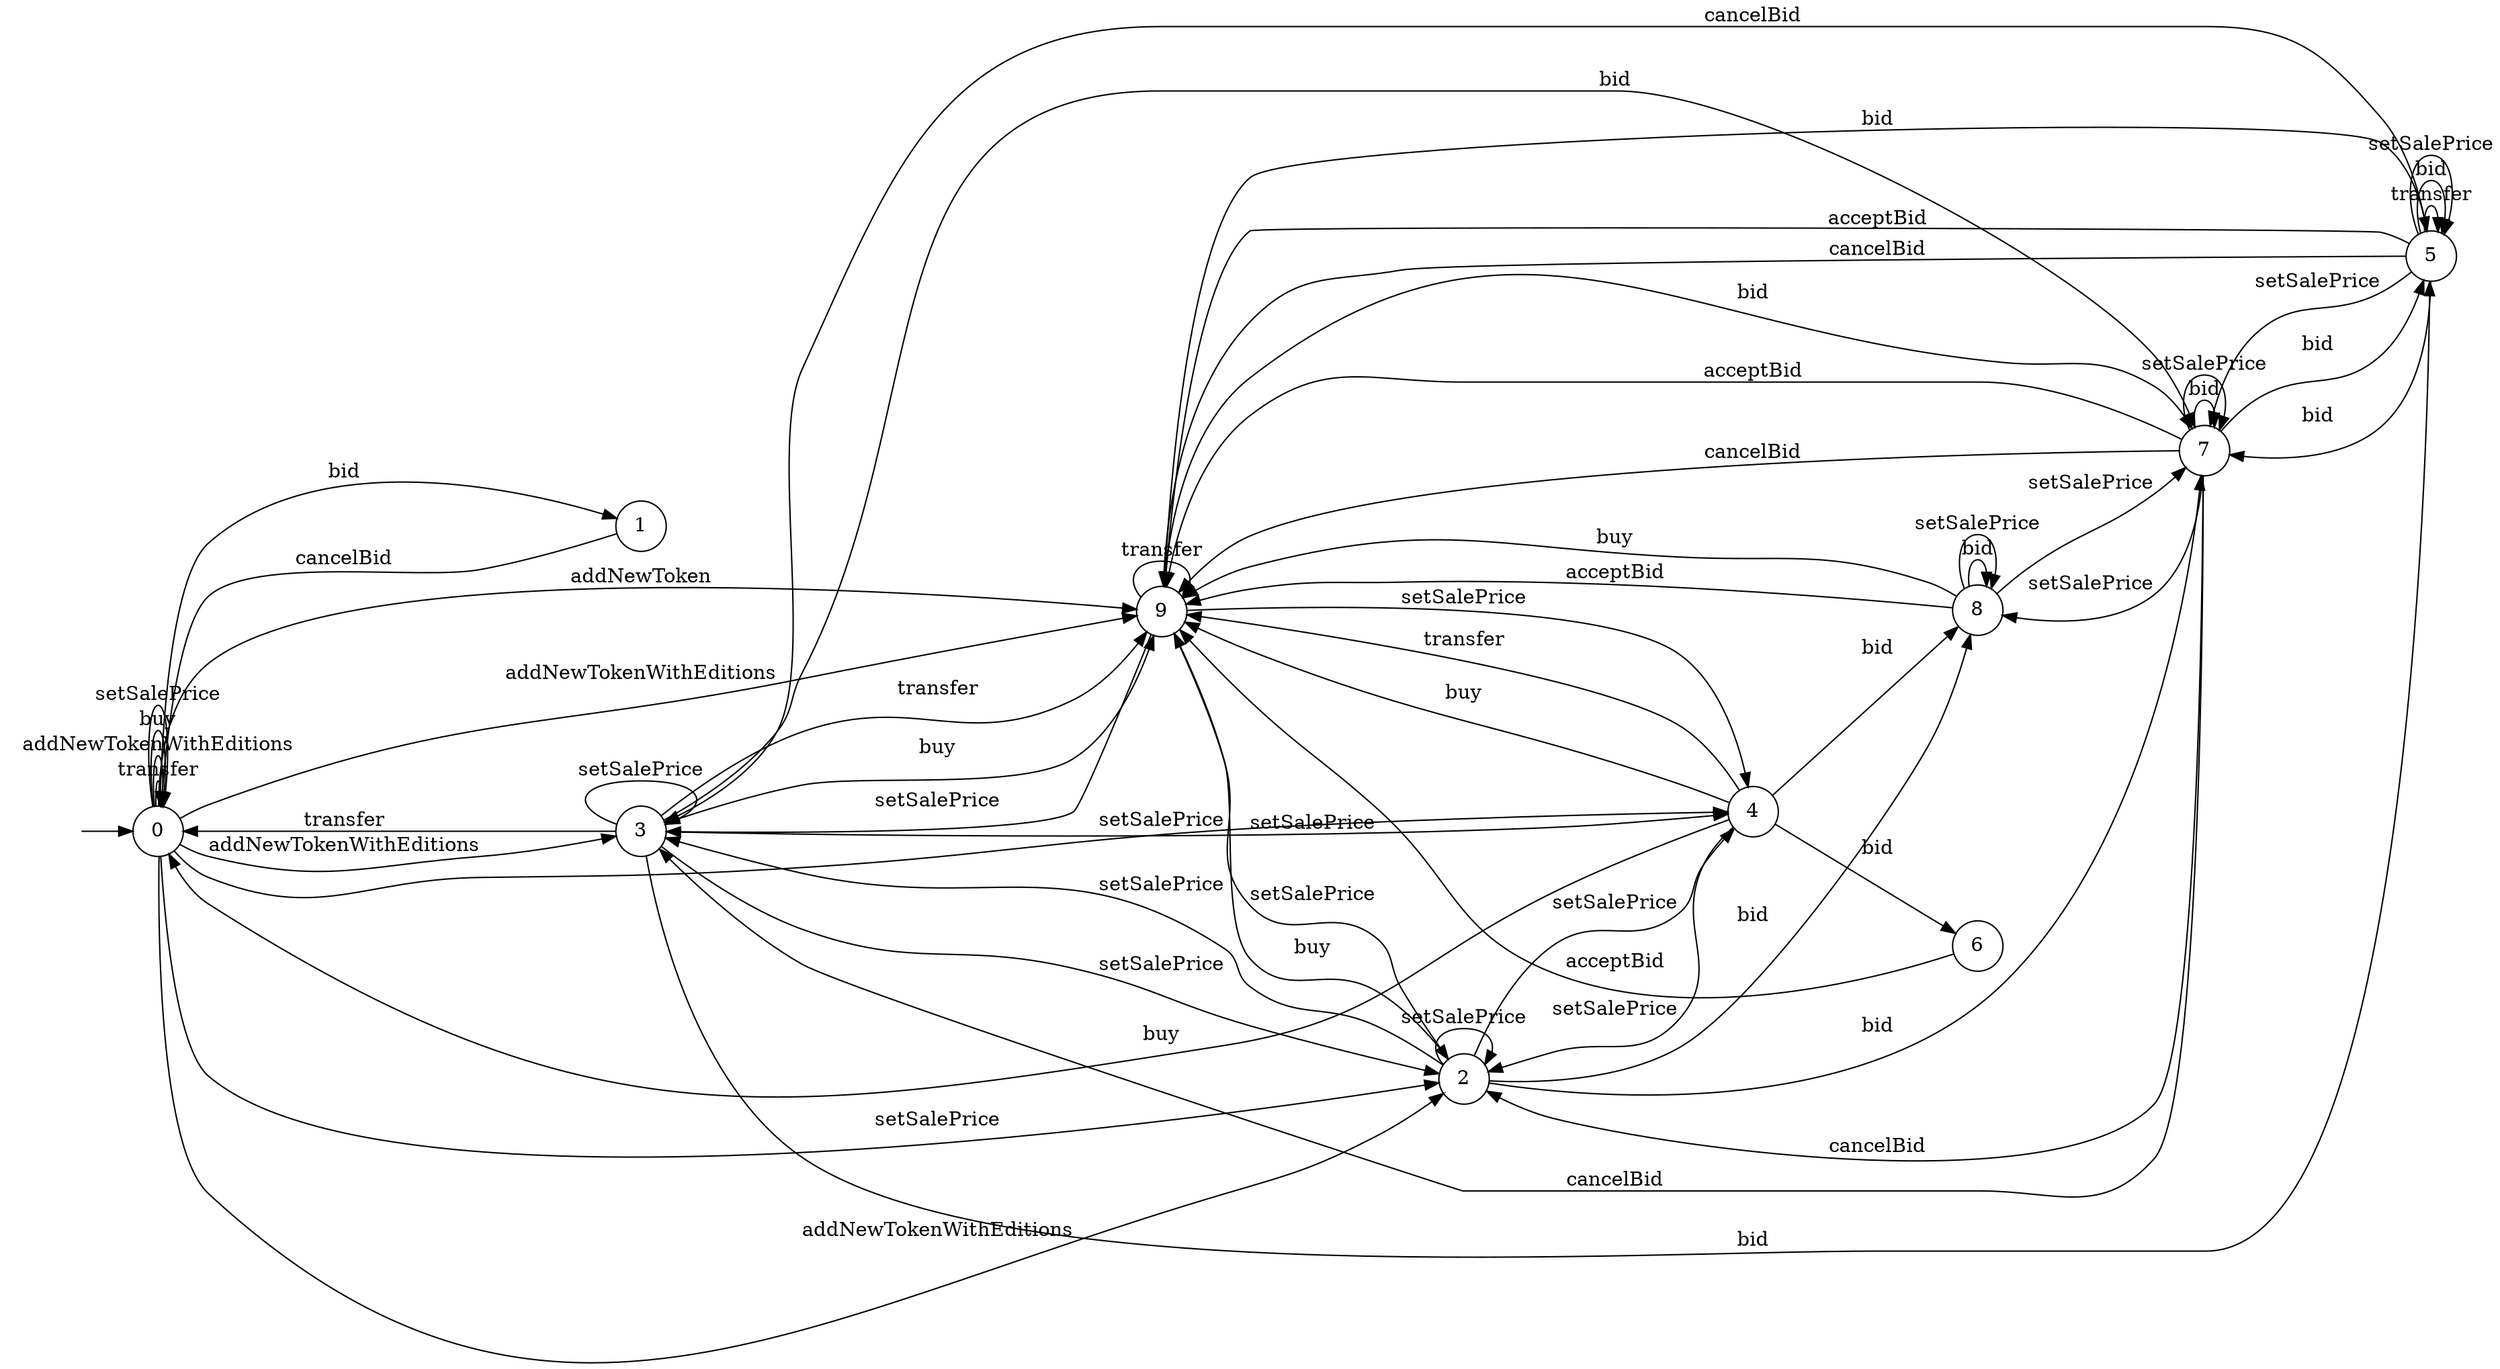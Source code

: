 digraph "./InvConPlus/Dapp-Automata-data/result/model/0x41a322b28d0ff354040e2cbc676f0320d8c8850d/SupeRare/FSM-12" {
	graph [rankdir=LR]
	"" [label="" shape=plaintext]
	1 [label=1 shape=circle]
	0 [label=0 shape=circle]
	8 [label=8 shape=circle]
	3 [label=3 shape=circle]
	7 [label=7 shape=circle]
	5 [label=5 shape=circle]
	6 [label=6 shape=circle]
	4 [label=4 shape=circle]
	2 [label=2 shape=circle]
	9 [label=9 shape=circle]
	"" -> 0 [label=""]
	0 -> 0 [label=transfer]
	0 -> 9 [label=addNewToken]
	0 -> 3 [label=addNewTokenWithEditions]
	0 -> 2 [label=addNewTokenWithEditions]
	0 -> 0 [label=addNewTokenWithEditions]
	0 -> 9 [label=addNewTokenWithEditions]
	0 -> 1 [label=bid]
	0 -> 0 [label=buy]
	0 -> 4 [label=setSalePrice]
	0 -> 2 [label=setSalePrice]
	0 -> 0 [label=setSalePrice]
	8 -> 8 [label=bid]
	8 -> 9 [label=acceptBid]
	8 -> 9 [label=buy]
	8 -> 8 [label=setSalePrice]
	8 -> 7 [label=setSalePrice]
	7 -> 5 [label=bid]
	7 -> 7 [label=bid]
	7 -> 9 [label=acceptBid]
	7 -> 3 [label=cancelBid]
	7 -> 2 [label=cancelBid]
	7 -> 9 [label=cancelBid]
	7 -> 8 [label=setSalePrice]
	7 -> 7 [label=setSalePrice]
	6 -> 9 [label=acceptBid]
	3 -> 0 [label=transfer]
	3 -> 9 [label=transfer]
	3 -> 5 [label=bid]
	3 -> 7 [label=bid]
	3 -> 9 [label=buy]
	3 -> 3 [label=setSalePrice]
	3 -> 4 [label=setSalePrice]
	3 -> 2 [label=setSalePrice]
	2 -> 8 [label=bid]
	2 -> 7 [label=bid]
	2 -> 9 [label=buy]
	2 -> 3 [label=setSalePrice]
	2 -> 4 [label=setSalePrice]
	2 -> 2 [label=setSalePrice]
	9 -> 9 [label=transfer]
	9 -> 5 [label=bid]
	9 -> 7 [label=bid]
	9 -> 3 [label=setSalePrice]
	9 -> 4 [label=setSalePrice]
	9 -> 2 [label=setSalePrice]
	5 -> 5 [label=transfer]
	5 -> 5 [label=bid]
	5 -> 7 [label=bid]
	5 -> 9 [label=acceptBid]
	5 -> 3 [label=cancelBid]
	5 -> 9 [label=cancelBid]
	5 -> 5 [label=setSalePrice]
	5 -> 7 [label=setSalePrice]
	4 -> 9 [label=transfer]
	4 -> 6 [label=bid]
	4 -> 8 [label=bid]
	4 -> 0 [label=buy]
	4 -> 9 [label=buy]
	4 -> 2 [label=setSalePrice]
	1 -> 0 [label=cancelBid]
}
